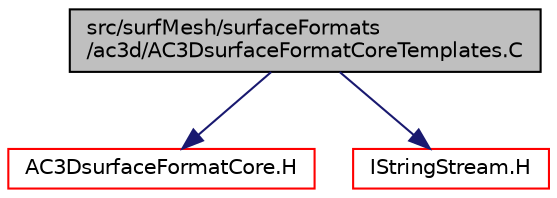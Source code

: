 digraph "src/surfMesh/surfaceFormats/ac3d/AC3DsurfaceFormatCoreTemplates.C"
{
  bgcolor="transparent";
  edge [fontname="Helvetica",fontsize="10",labelfontname="Helvetica",labelfontsize="10"];
  node [fontname="Helvetica",fontsize="10",shape=record];
  Node1 [label="src/surfMesh/surfaceFormats\l/ac3d/AC3DsurfaceFormatCoreTemplates.C",height=0.2,width=0.4,color="black", fillcolor="grey75", style="filled", fontcolor="black"];
  Node1 -> Node2 [color="midnightblue",fontsize="10",style="solid",fontname="Helvetica"];
  Node2 [label="AC3DsurfaceFormatCore.H",height=0.2,width=0.4,color="red",URL="$a10025.html"];
  Node1 -> Node3 [color="midnightblue",fontsize="10",style="solid",fontname="Helvetica"];
  Node3 [label="IStringStream.H",height=0.2,width=0.4,color="red",URL="$a08007.html"];
}
